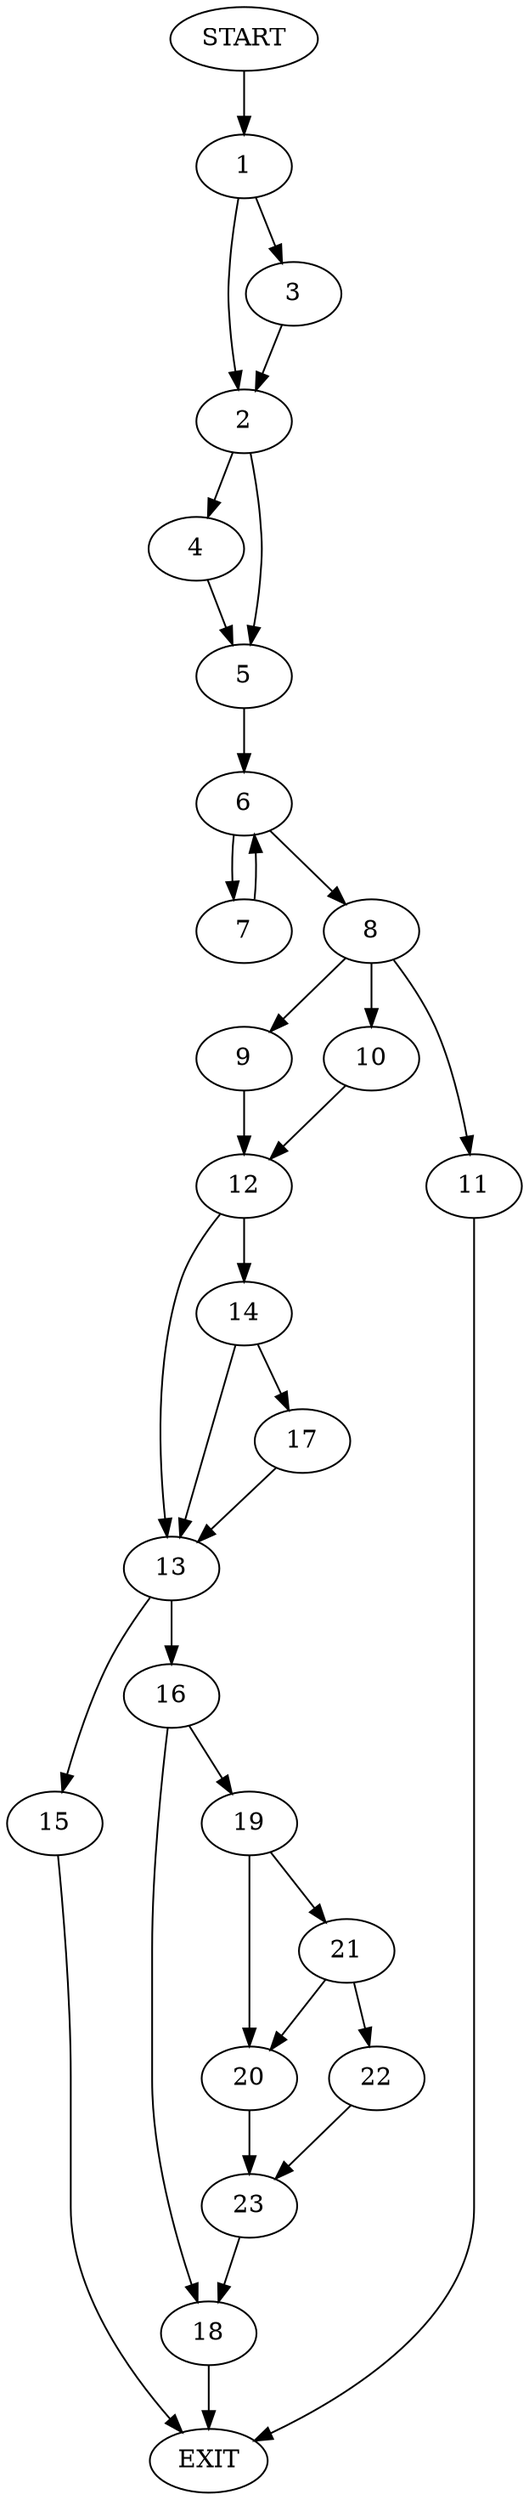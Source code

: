 digraph {
0 [label="START"];
1;
2;
3;
4;
5;
6;
7;
8;
9;
10;
11;
12;
13;
14;
15;
16;
17;
18;
19;
20;
21;
22;
23;
24 [label="EXIT"];
0 -> 1;
1 -> 2;
1 -> 3;
2 -> 4;
2 -> 5;
3 -> 2;
5 -> 6;
4 -> 5;
6 -> 7;
6 -> 8;
7 -> 6;
8 -> 9;
8 -> 10;
8 -> 11;
9 -> 12;
10 -> 12;
11 -> 24;
12 -> 13;
12 -> 14;
13 -> 15;
13 -> 16;
14 -> 13;
14 -> 17;
17 -> 13;
16 -> 18;
16 -> 19;
15 -> 24;
18 -> 24;
19 -> 20;
19 -> 21;
21 -> 20;
21 -> 22;
20 -> 23;
22 -> 23;
23 -> 18;
}